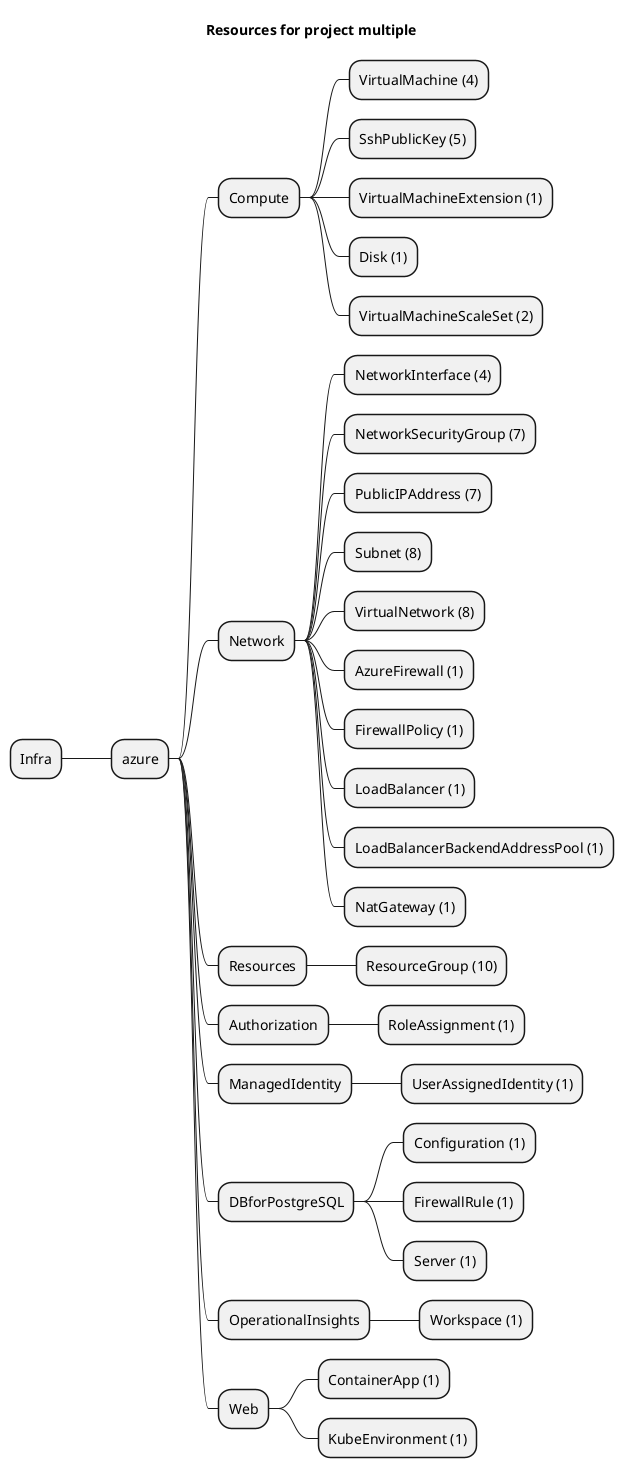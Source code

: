 @startmindmap
title Resources for project multiple
skinparam monochrome true
+ Infra
++ azure
+++ Compute
++++ VirtualMachine (4)
++++ SshPublicKey (5)
++++ VirtualMachineExtension (1)
++++ Disk (1)
++++ VirtualMachineScaleSet (2)
+++ Network
++++ NetworkInterface (4)
++++ NetworkSecurityGroup (7)
++++ PublicIPAddress (7)
++++ Subnet (8)
++++ VirtualNetwork (8)
++++ AzureFirewall (1)
++++ FirewallPolicy (1)
++++ LoadBalancer (1)
++++ LoadBalancerBackendAddressPool (1)
++++ NatGateway (1)
+++ Resources
++++ ResourceGroup (10)
+++ Authorization
++++ RoleAssignment (1)
+++ ManagedIdentity
++++ UserAssignedIdentity (1)
+++ DBforPostgreSQL
++++ Configuration (1)
++++ FirewallRule (1)
++++ Server (1)
+++ OperationalInsights
++++ Workspace (1)
+++ Web
++++ ContainerApp (1)
++++ KubeEnvironment (1)
@endmindmap